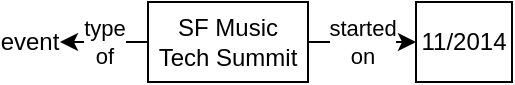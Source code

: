 <mxfile version="20.6.0" type="github">
  <diagram id="XMD6FLEInBbVqXiVXaeL" name="Page-1">
    <mxGraphModel dx="501" dy="324" grid="1" gridSize="10" guides="1" tooltips="1" connect="1" arrows="1" fold="1" page="1" pageScale="1" pageWidth="850" pageHeight="1100" math="0" shadow="0">
      <root>
        <mxCell id="0" />
        <mxCell id="1" parent="0" />
        <mxCell id="NrxB4uvtwLJiLCm4nwCL-4" value="type&lt;br&gt;of" style="edgeStyle=orthogonalEdgeStyle;rounded=0;orthogonalLoop=1;jettySize=auto;html=1;exitX=0;exitY=0.5;exitDx=0;exitDy=0;" edge="1" parent="1" source="NrxB4uvtwLJiLCm4nwCL-1" target="NrxB4uvtwLJiLCm4nwCL-3">
          <mxGeometry relative="1" as="geometry" />
        </mxCell>
        <mxCell id="NrxB4uvtwLJiLCm4nwCL-9" value="started&lt;br&gt;on" style="edgeStyle=orthogonalEdgeStyle;rounded=0;orthogonalLoop=1;jettySize=auto;html=1;exitX=1;exitY=0.5;exitDx=0;exitDy=0;entryX=0;entryY=0.5;entryDx=0;entryDy=0;" edge="1" parent="1" source="NrxB4uvtwLJiLCm4nwCL-1" target="NrxB4uvtwLJiLCm4nwCL-5">
          <mxGeometry relative="1" as="geometry" />
        </mxCell>
        <mxCell id="NrxB4uvtwLJiLCm4nwCL-1" value="SF Music Tech Summit" style="rounded=0;whiteSpace=wrap;html=1;" vertex="1" parent="1">
          <mxGeometry x="231" y="200" width="80" height="40" as="geometry" />
        </mxCell>
        <mxCell id="NrxB4uvtwLJiLCm4nwCL-3" value="event" style="text;html=1;strokeColor=none;fillColor=none;align=center;verticalAlign=middle;whiteSpace=wrap;rounded=0;" vertex="1" parent="1">
          <mxGeometry x="157" y="205" width="30" height="30" as="geometry" />
        </mxCell>
        <mxCell id="NrxB4uvtwLJiLCm4nwCL-5" value="11/2014" style="rounded=0;whiteSpace=wrap;html=1;" vertex="1" parent="1">
          <mxGeometry x="365" y="200" width="48" height="40" as="geometry" />
        </mxCell>
      </root>
    </mxGraphModel>
  </diagram>
</mxfile>
